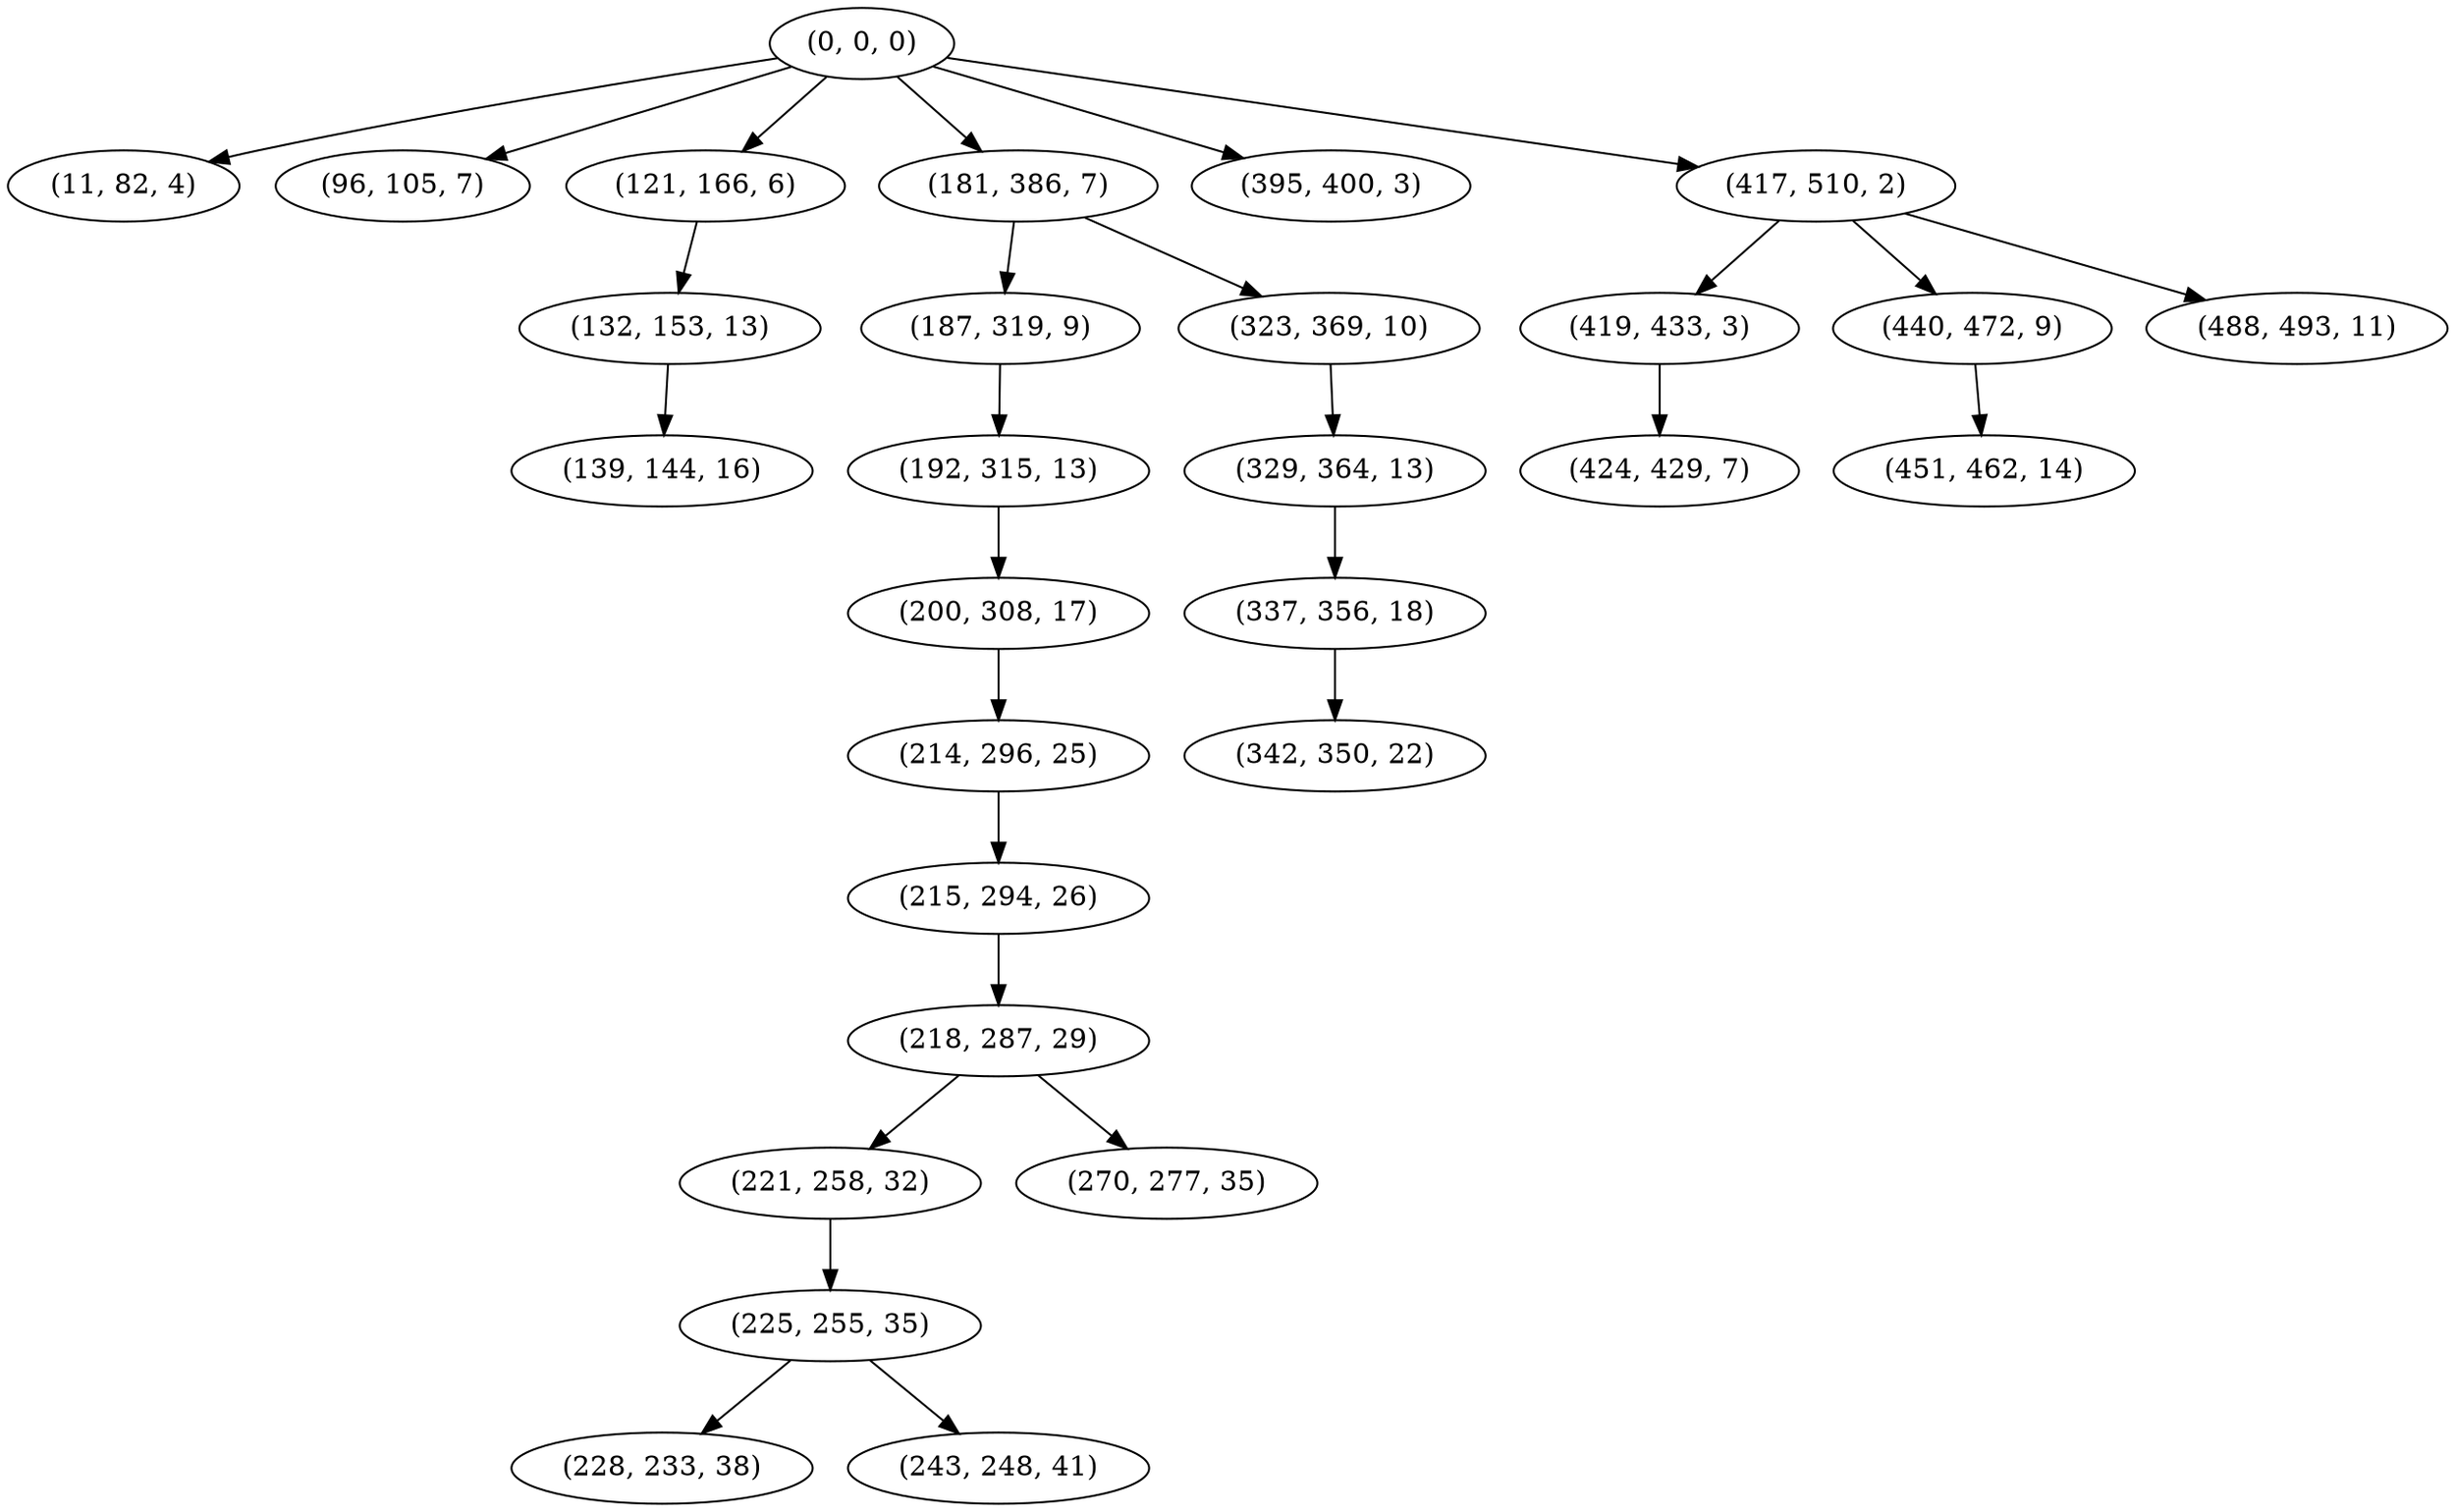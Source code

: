 digraph tree {
    "(0, 0, 0)";
    "(11, 82, 4)";
    "(96, 105, 7)";
    "(121, 166, 6)";
    "(132, 153, 13)";
    "(139, 144, 16)";
    "(181, 386, 7)";
    "(187, 319, 9)";
    "(192, 315, 13)";
    "(200, 308, 17)";
    "(214, 296, 25)";
    "(215, 294, 26)";
    "(218, 287, 29)";
    "(221, 258, 32)";
    "(225, 255, 35)";
    "(228, 233, 38)";
    "(243, 248, 41)";
    "(270, 277, 35)";
    "(323, 369, 10)";
    "(329, 364, 13)";
    "(337, 356, 18)";
    "(342, 350, 22)";
    "(395, 400, 3)";
    "(417, 510, 2)";
    "(419, 433, 3)";
    "(424, 429, 7)";
    "(440, 472, 9)";
    "(451, 462, 14)";
    "(488, 493, 11)";
    "(0, 0, 0)" -> "(11, 82, 4)";
    "(0, 0, 0)" -> "(96, 105, 7)";
    "(0, 0, 0)" -> "(121, 166, 6)";
    "(0, 0, 0)" -> "(181, 386, 7)";
    "(0, 0, 0)" -> "(395, 400, 3)";
    "(0, 0, 0)" -> "(417, 510, 2)";
    "(121, 166, 6)" -> "(132, 153, 13)";
    "(132, 153, 13)" -> "(139, 144, 16)";
    "(181, 386, 7)" -> "(187, 319, 9)";
    "(181, 386, 7)" -> "(323, 369, 10)";
    "(187, 319, 9)" -> "(192, 315, 13)";
    "(192, 315, 13)" -> "(200, 308, 17)";
    "(200, 308, 17)" -> "(214, 296, 25)";
    "(214, 296, 25)" -> "(215, 294, 26)";
    "(215, 294, 26)" -> "(218, 287, 29)";
    "(218, 287, 29)" -> "(221, 258, 32)";
    "(218, 287, 29)" -> "(270, 277, 35)";
    "(221, 258, 32)" -> "(225, 255, 35)";
    "(225, 255, 35)" -> "(228, 233, 38)";
    "(225, 255, 35)" -> "(243, 248, 41)";
    "(323, 369, 10)" -> "(329, 364, 13)";
    "(329, 364, 13)" -> "(337, 356, 18)";
    "(337, 356, 18)" -> "(342, 350, 22)";
    "(417, 510, 2)" -> "(419, 433, 3)";
    "(417, 510, 2)" -> "(440, 472, 9)";
    "(417, 510, 2)" -> "(488, 493, 11)";
    "(419, 433, 3)" -> "(424, 429, 7)";
    "(440, 472, 9)" -> "(451, 462, 14)";
}
